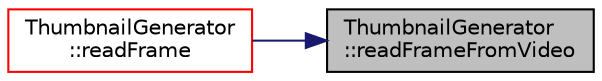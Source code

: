 digraph "ThumbnailGenerator::readFrameFromVideo"
{
 // LATEX_PDF_SIZE
  edge [fontname="Helvetica",fontsize="10",labelfontname="Helvetica",labelfontsize="10"];
  node [fontname="Helvetica",fontsize="10",shape=record];
  rankdir="RL";
  Node1 [label="ThumbnailGenerator\l::readFrameFromVideo",height=0.2,width=0.4,color="black", fillcolor="grey75", style="filled", fontcolor="black",tooltip=" "];
  Node1 -> Node2 [dir="back",color="midnightblue",fontsize="10",style="solid",fontname="Helvetica"];
  Node2 [label="ThumbnailGenerator\l::readFrame",height=0.2,width=0.4,color="red", fillcolor="white", style="filled",URL="$class_thumbnail_generator.html#ac140a6ac8e145da51818e8bc6ae4e97c",tooltip=" "];
}
